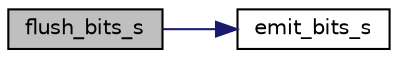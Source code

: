 digraph "flush_bits_s"
{
 // LATEX_PDF_SIZE
  bgcolor="transparent";
  edge [fontname="Helvetica",fontsize="10",labelfontname="Helvetica",labelfontsize="10"];
  node [fontname="Helvetica",fontsize="10",shape=record];
  rankdir="LR";
  Node241 [label="flush_bits_s",height=0.2,width=0.4,color="black", fillcolor="grey75", style="filled", fontcolor="black",tooltip=" "];
  Node241 -> Node242 [color="midnightblue",fontsize="10",style="solid"];
  Node242 [label="emit_bits_s",height=0.2,width=0.4,color="black",URL="$jchuff_8c.html#a983ea6fc417f30e6f14df9c9401aa7d9",tooltip=" "];
}
